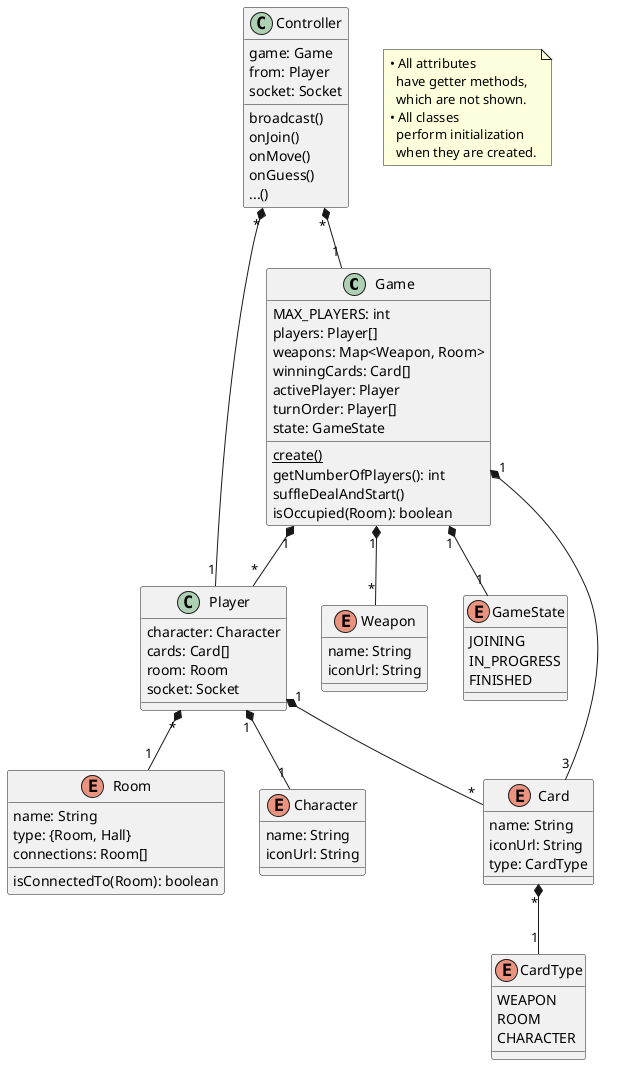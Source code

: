 @startuml

Game "1" *-- "*" Player
Game "1" *-- "3" Card
Game "1" *-- "*" Weapon
Game "1" *-- "1" GameState
Player "1" *-- "*" Card
Player "*" *-- "1" Room
Player "1" *-- "1" Character
Card "*" *-- "1" CardType
Controller "*" *-- "1" Game
Controller "*" *-- "1" Player

note as N1
  • All attributes
    have getter methods,
    which are not shown.
  • All classes
    perform initialization
    when they are created.
end note

class Game {
MAX_PLAYERS: int
players: Player[]
weapons: Map<Weapon, Room>
winningCards: Card[]
activePlayer: Player
turnOrder: Player[]
state: GameState
<u>create()
getNumberOfPlayers(): int
suffleDealAndStart()
isOccupied(Room): boolean
}

enum GameState {
JOINING
IN_PROGRESS
FINISHED
}

class Player {
character: Character
cards: Card[]
room: Room
socket: Socket
}

enum Character {
name: String
iconUrl: String
}

enum Weapon {
name: String
iconUrl: String
}

enum Card {
name: String
iconUrl: String
type: CardType
}

enum CardType {
WEAPON
ROOM
CHARACTER
}

enum Room {
name: String
type: {Room, Hall}
connections: Room[]
isConnectedTo(Room): boolean
}

class Controller {
game: Game
from: Player
socket: Socket
broadcast()
onJoin()
onMove()
onGuess()
...()
}

@enduml
